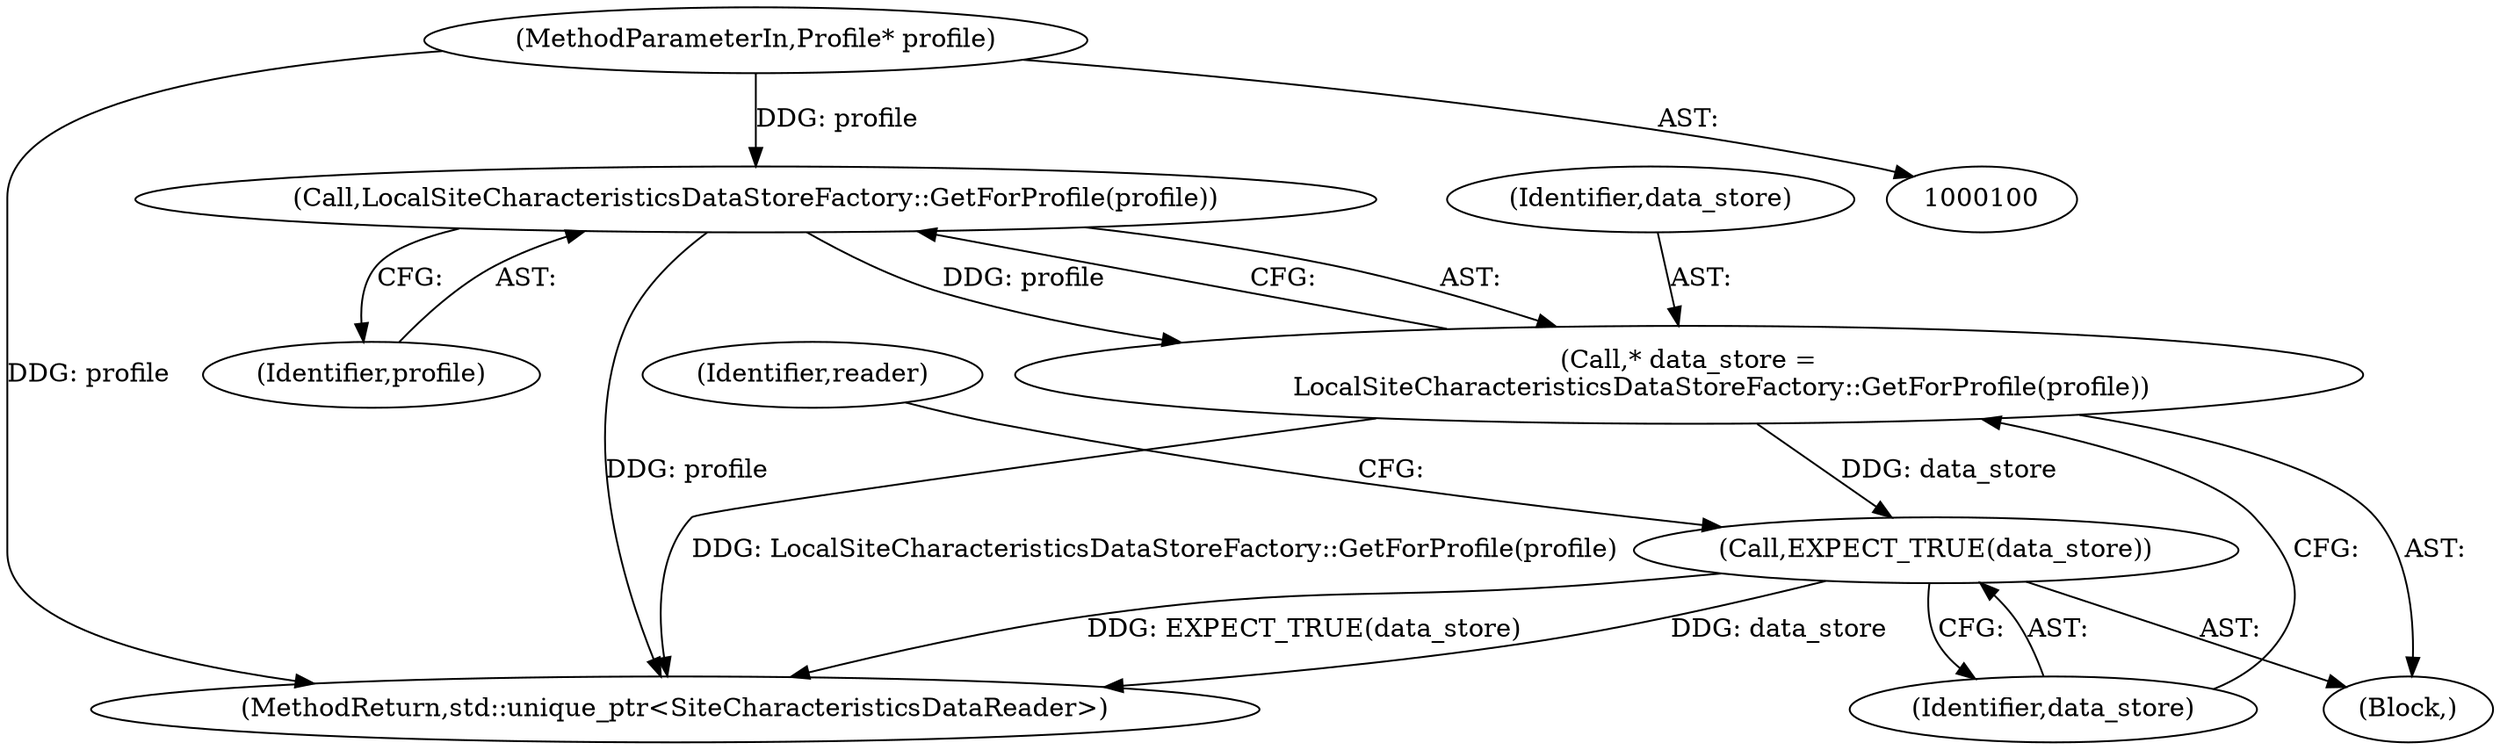digraph "0_Chrome_7394cf6f43d7a86630d3eb1c728fd63c621b5530@pointer" {
"1000107" [label="(Call,LocalSiteCharacteristicsDataStoreFactory::GetForProfile(profile))"];
"1000101" [label="(MethodParameterIn,Profile* profile)"];
"1000105" [label="(Call,* data_store =\n        LocalSiteCharacteristicsDataStoreFactory::GetForProfile(profile))"];
"1000109" [label="(Call,EXPECT_TRUE(data_store))"];
"1000107" [label="(Call,LocalSiteCharacteristicsDataStoreFactory::GetForProfile(profile))"];
"1000108" [label="(Identifier,profile)"];
"1000110" [label="(Identifier,data_store)"];
"1000109" [label="(Call,EXPECT_TRUE(data_store))"];
"1000103" [label="(Block,)"];
"1000113" [label="(Identifier,reader)"];
"1000106" [label="(Identifier,data_store)"];
"1000101" [label="(MethodParameterIn,Profile* profile)"];
"1000105" [label="(Call,* data_store =\n        LocalSiteCharacteristicsDataStoreFactory::GetForProfile(profile))"];
"1000123" [label="(MethodReturn,std::unique_ptr<SiteCharacteristicsDataReader>)"];
"1000107" -> "1000105"  [label="AST: "];
"1000107" -> "1000108"  [label="CFG: "];
"1000108" -> "1000107"  [label="AST: "];
"1000105" -> "1000107"  [label="CFG: "];
"1000107" -> "1000123"  [label="DDG: profile"];
"1000107" -> "1000105"  [label="DDG: profile"];
"1000101" -> "1000107"  [label="DDG: profile"];
"1000101" -> "1000100"  [label="AST: "];
"1000101" -> "1000123"  [label="DDG: profile"];
"1000105" -> "1000103"  [label="AST: "];
"1000106" -> "1000105"  [label="AST: "];
"1000110" -> "1000105"  [label="CFG: "];
"1000105" -> "1000123"  [label="DDG: LocalSiteCharacteristicsDataStoreFactory::GetForProfile(profile)"];
"1000105" -> "1000109"  [label="DDG: data_store"];
"1000109" -> "1000103"  [label="AST: "];
"1000109" -> "1000110"  [label="CFG: "];
"1000110" -> "1000109"  [label="AST: "];
"1000113" -> "1000109"  [label="CFG: "];
"1000109" -> "1000123"  [label="DDG: EXPECT_TRUE(data_store)"];
"1000109" -> "1000123"  [label="DDG: data_store"];
}
